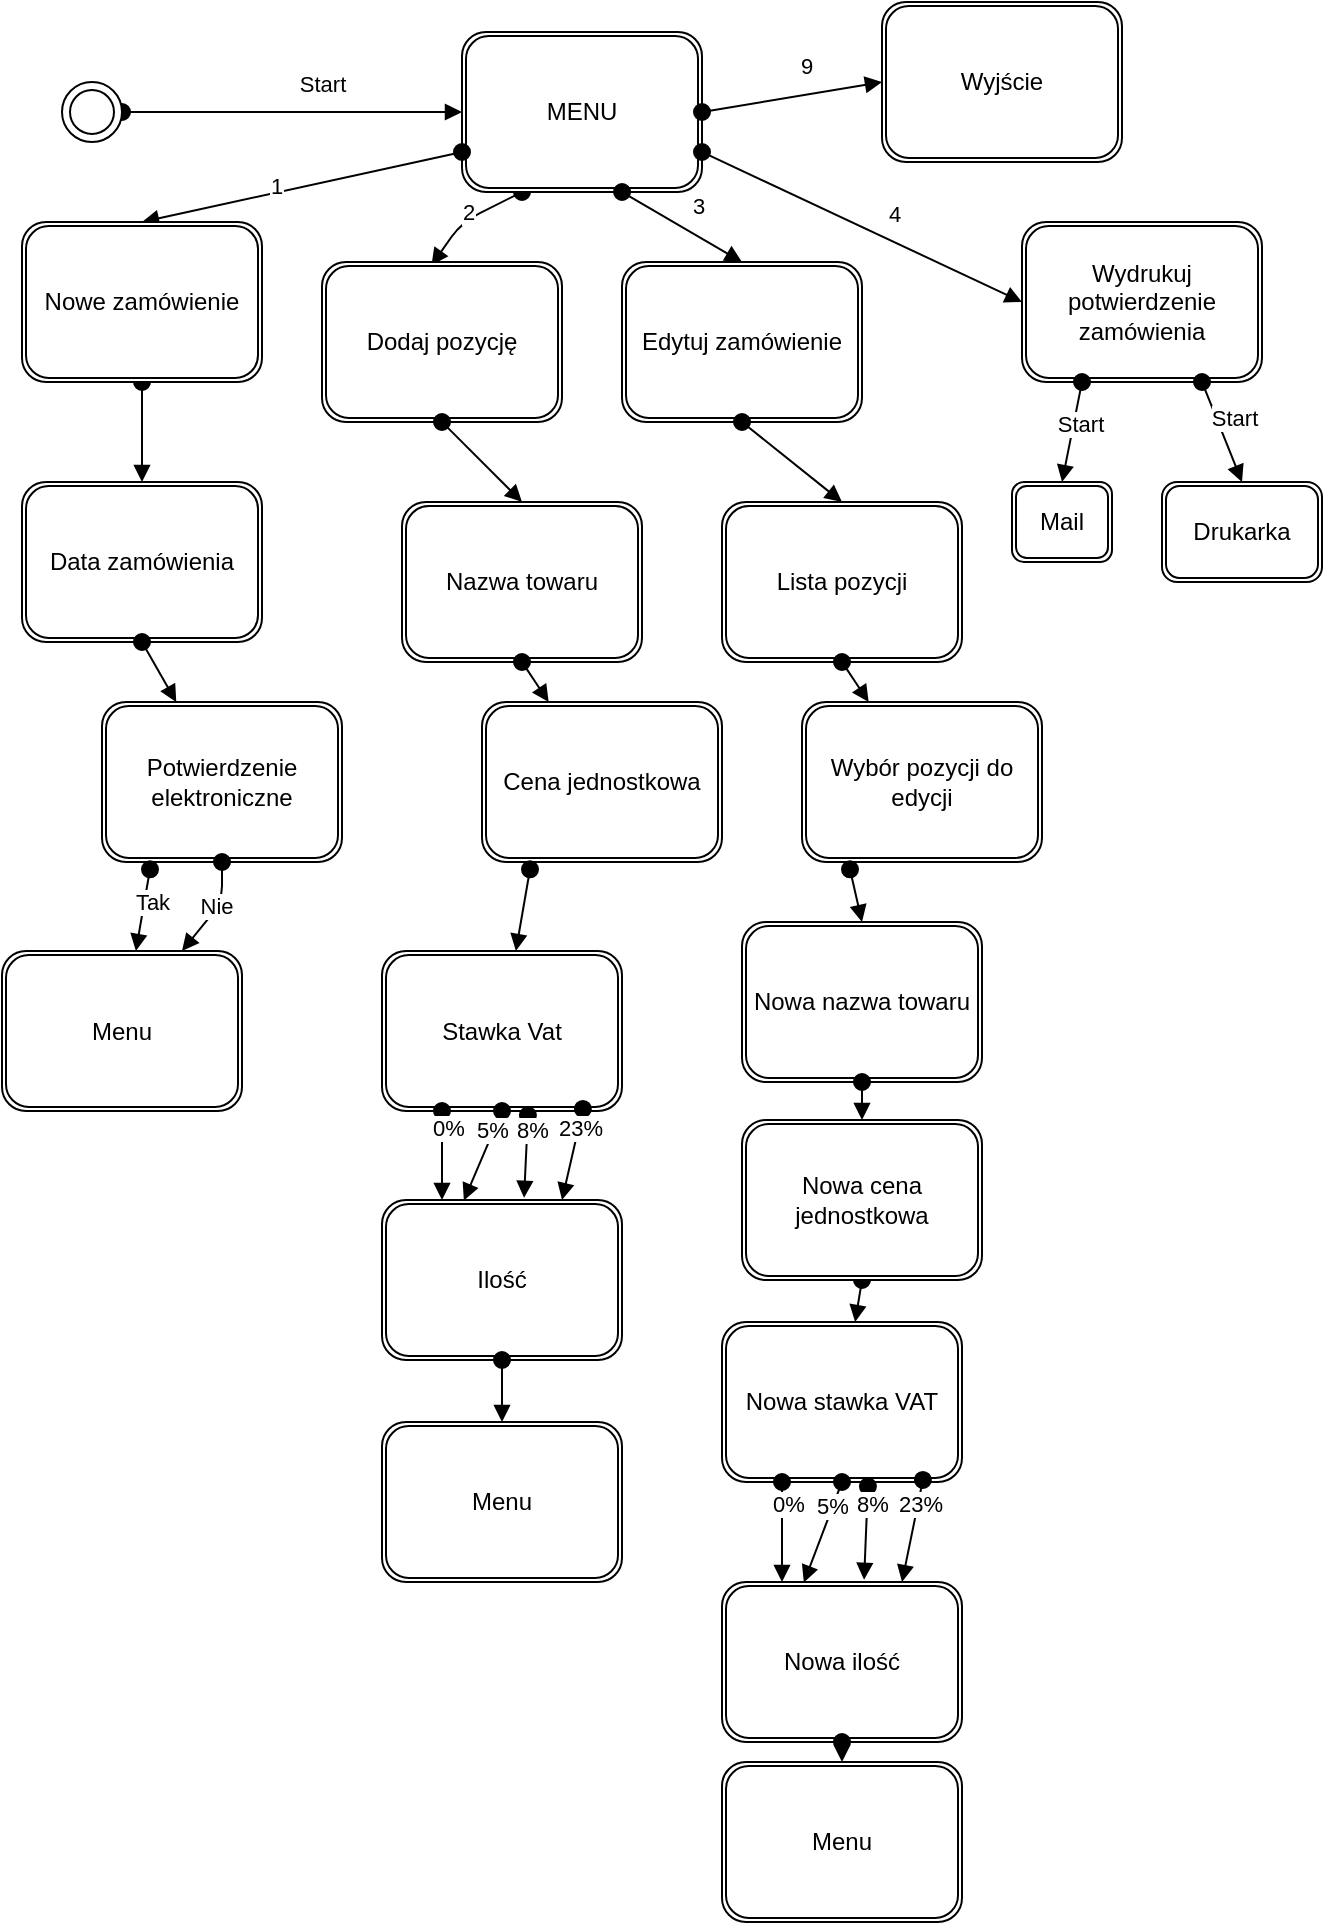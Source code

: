 <mxfile version="10.6.1" type="github"><diagram id="UeWpSWh62gBwn8AzJwOe" name="Page-1"><mxGraphModel dx="2368" dy="1122" grid="1" gridSize="10" guides="1" tooltips="1" connect="1" arrows="1" fold="1" page="1" pageScale="1" pageWidth="827" pageHeight="1169" math="0" shadow="0"><root><mxCell id="0"/><mxCell id="1" parent="0"/><mxCell id="ybpkz1SiC36KKv0Fb8Qk-1" value="Start" style="html=1;verticalAlign=bottom;startArrow=oval;startFill=1;endArrow=block;startSize=8;exitX=1;exitY=0.5;exitDx=0;exitDy=0;" edge="1" parent="1" source="ybpkz1SiC36KKv0Fb8Qk-2" target="ybpkz1SiC36KKv0Fb8Qk-4"><mxGeometry x="0.176" y="5" width="60" relative="1" as="geometry"><mxPoint x="80" y="90" as="sourcePoint"/><mxPoint x="310" y="85" as="targetPoint"/><mxPoint as="offset"/></mxGeometry></mxCell><mxCell id="ybpkz1SiC36KKv0Fb8Qk-2" value="" style="ellipse;shape=doubleEllipse;whiteSpace=wrap;html=1;aspect=fixed;" vertex="1" parent="1"><mxGeometry x="40" y="70" width="30" height="30" as="geometry"/></mxCell><mxCell id="ybpkz1SiC36KKv0Fb8Qk-3" value="2" style="html=1;verticalAlign=bottom;startArrow=oval;startFill=1;endArrow=block;startSize=8;exitX=0.25;exitY=1;exitDx=0;exitDy=0;entryX=0.456;entryY=0.021;entryDx=0;entryDy=0;entryPerimeter=0;" edge="1" parent="1" source="ybpkz1SiC36KKv0Fb8Qk-4" target="ybpkz1SiC36KKv0Fb8Qk-10"><mxGeometry x="0.176" y="5" width="60" relative="1" as="geometry"><mxPoint x="480" y="190" as="sourcePoint"/><mxPoint x="670" y="199.5" as="targetPoint"/><mxPoint as="offset"/><Array as="points"><mxPoint x="240" y="140"/></Array></mxGeometry></mxCell><mxCell id="ybpkz1SiC36KKv0Fb8Qk-4" value="MENU" style="shape=ext;double=1;rounded=1;whiteSpace=wrap;html=1;" vertex="1" parent="1"><mxGeometry x="240" y="45" width="120" height="80" as="geometry"/></mxCell><mxCell id="ybpkz1SiC36KKv0Fb8Qk-5" value="3" style="html=1;verticalAlign=bottom;startArrow=oval;startFill=1;endArrow=block;startSize=8;exitX=0.667;exitY=1;exitDx=0;exitDy=0;exitPerimeter=0;entryX=0.5;entryY=0;entryDx=0;entryDy=0;" edge="1" parent="1" source="ybpkz1SiC36KKv0Fb8Qk-4" target="ybpkz1SiC36KKv0Fb8Qk-11"><mxGeometry x="0.176" y="5" width="60" relative="1" as="geometry"><mxPoint x="490" y="200" as="sourcePoint"/><mxPoint x="680" y="209.5" as="targetPoint"/><mxPoint as="offset"/></mxGeometry></mxCell><mxCell id="ybpkz1SiC36KKv0Fb8Qk-6" value="4" style="html=1;verticalAlign=bottom;startArrow=oval;startFill=1;endArrow=block;startSize=8;exitX=1;exitY=0.75;exitDx=0;exitDy=0;entryX=0;entryY=0.5;entryDx=0;entryDy=0;" edge="1" parent="1" source="ybpkz1SiC36KKv0Fb8Qk-4" target="ybpkz1SiC36KKv0Fb8Qk-12"><mxGeometry x="0.176" y="5" width="60" relative="1" as="geometry"><mxPoint x="500" y="210" as="sourcePoint"/><mxPoint x="690" y="219.5" as="targetPoint"/><mxPoint as="offset"/></mxGeometry></mxCell><mxCell id="ybpkz1SiC36KKv0Fb8Qk-7" value="" style="html=1;verticalAlign=bottom;startArrow=oval;startFill=1;endArrow=block;startSize=8;exitX=0.5;exitY=1;exitDx=0;exitDy=0;" edge="1" parent="1" source="ybpkz1SiC36KKv0Fb8Qk-9" target="ybpkz1SiC36KKv0Fb8Qk-21"><mxGeometry x="0.176" y="5" width="60" relative="1" as="geometry"><mxPoint x="10" y="270" as="sourcePoint"/><mxPoint x="80" y="300" as="targetPoint"/><mxPoint as="offset"/></mxGeometry></mxCell><mxCell id="ybpkz1SiC36KKv0Fb8Qk-8" value="1&lt;br&gt;" style="html=1;verticalAlign=bottom;startArrow=oval;startFill=1;endArrow=block;startSize=8;exitX=0;exitY=0.75;exitDx=0;exitDy=0;entryX=0.5;entryY=0;entryDx=0;entryDy=0;" edge="1" parent="1" source="ybpkz1SiC36KKv0Fb8Qk-4" target="ybpkz1SiC36KKv0Fb8Qk-9"><mxGeometry x="0.176" y="5" width="60" relative="1" as="geometry"><mxPoint x="180" y="200" as="sourcePoint"/><mxPoint x="80" y="180" as="targetPoint"/><mxPoint as="offset"/></mxGeometry></mxCell><mxCell id="ybpkz1SiC36KKv0Fb8Qk-9" value="Nowe zamówienie" style="shape=ext;double=1;rounded=1;whiteSpace=wrap;html=1;" vertex="1" parent="1"><mxGeometry x="20" y="140" width="120" height="80" as="geometry"/></mxCell><mxCell id="ybpkz1SiC36KKv0Fb8Qk-10" value="Dodaj pozycję" style="shape=ext;double=1;rounded=1;whiteSpace=wrap;html=1;" vertex="1" parent="1"><mxGeometry x="170" y="160" width="120" height="80" as="geometry"/></mxCell><mxCell id="ybpkz1SiC36KKv0Fb8Qk-11" value="Edytuj zamówienie" style="shape=ext;double=1;rounded=1;whiteSpace=wrap;html=1;" vertex="1" parent="1"><mxGeometry x="320" y="160" width="120" height="80" as="geometry"/></mxCell><mxCell id="ybpkz1SiC36KKv0Fb8Qk-12" value="Wydrukuj potwierdzenie zamówienia" style="shape=ext;double=1;rounded=1;whiteSpace=wrap;html=1;" vertex="1" parent="1"><mxGeometry x="520" y="140" width="120" height="80" as="geometry"/></mxCell><mxCell id="ybpkz1SiC36KKv0Fb8Qk-13" value="" style="html=1;verticalAlign=bottom;startArrow=oval;startFill=1;endArrow=block;startSize=8;exitX=0.5;exitY=1;exitDx=0;exitDy=0;entryX=0.5;entryY=0;entryDx=0;entryDy=0;" edge="1" parent="1" source="ybpkz1SiC36KKv0Fb8Qk-10" target="ybpkz1SiC36KKv0Fb8Qk-27"><mxGeometry x="0.176" y="5" width="60" relative="1" as="geometry"><mxPoint x="510" y="330" as="sourcePoint"/><mxPoint x="700" y="339.5" as="targetPoint"/><mxPoint as="offset"/></mxGeometry></mxCell><mxCell id="ybpkz1SiC36KKv0Fb8Qk-14" value="" style="html=1;verticalAlign=bottom;startArrow=oval;startFill=1;endArrow=block;startSize=8;exitX=0.5;exitY=1;exitDx=0;exitDy=0;entryX=0.5;entryY=0;entryDx=0;entryDy=0;" edge="1" parent="1" source="ybpkz1SiC36KKv0Fb8Qk-11" target="ybpkz1SiC36KKv0Fb8Qk-40"><mxGeometry x="0.176" y="5" width="60" relative="1" as="geometry"><mxPoint x="520" y="340" as="sourcePoint"/><mxPoint x="710" y="349.5" as="targetPoint"/><mxPoint as="offset"/></mxGeometry></mxCell><mxCell id="ybpkz1SiC36KKv0Fb8Qk-15" value="Start" style="html=1;verticalAlign=bottom;startArrow=oval;startFill=1;endArrow=block;startSize=8;exitX=0.25;exitY=1;exitDx=0;exitDy=0;entryX=0.5;entryY=0;entryDx=0;entryDy=0;" edge="1" parent="1" source="ybpkz1SiC36KKv0Fb8Qk-12" target="ybpkz1SiC36KKv0Fb8Qk-65"><mxGeometry x="0.176" y="5" width="60" relative="1" as="geometry"><mxPoint x="530" y="350" as="sourcePoint"/><mxPoint x="560" y="300" as="targetPoint"/><mxPoint as="offset"/></mxGeometry></mxCell><mxCell id="ybpkz1SiC36KKv0Fb8Qk-16" value="9" style="html=1;verticalAlign=bottom;startArrow=oval;startFill=1;endArrow=block;startSize=8;exitX=1;exitY=0.5;exitDx=0;exitDy=0;entryX=0;entryY=0.5;entryDx=0;entryDy=0;" edge="1" parent="1" source="ybpkz1SiC36KKv0Fb8Qk-4" target="ybpkz1SiC36KKv0Fb8Qk-18"><mxGeometry x="0.176" y="5" width="60" relative="1" as="geometry"><mxPoint x="425" y="65.5" as="sourcePoint"/><mxPoint x="480" y="85" as="targetPoint"/><mxPoint as="offset"/></mxGeometry></mxCell><mxCell id="ybpkz1SiC36KKv0Fb8Qk-18" value="Wyjście" style="shape=ext;double=1;rounded=1;whiteSpace=wrap;html=1;" vertex="1" parent="1"><mxGeometry x="450" y="30" width="120" height="80" as="geometry"/></mxCell><mxCell id="ybpkz1SiC36KKv0Fb8Qk-21" value="Data zamówienia" style="shape=ext;double=1;rounded=1;whiteSpace=wrap;html=1;" vertex="1" parent="1"><mxGeometry x="20" y="270" width="120" height="80" as="geometry"/></mxCell><mxCell id="ybpkz1SiC36KKv0Fb8Qk-22" value="" style="html=1;verticalAlign=bottom;startArrow=oval;startFill=1;endArrow=block;startSize=8;exitX=0.5;exitY=1;exitDx=0;exitDy=0;" edge="1" parent="1" target="ybpkz1SiC36KKv0Fb8Qk-23" source="ybpkz1SiC36KKv0Fb8Qk-21"><mxGeometry x="0.176" y="5" width="60" relative="1" as="geometry"><mxPoint x="80.333" y="369.833" as="sourcePoint"/><mxPoint x="80" y="449.5" as="targetPoint"/><mxPoint as="offset"/></mxGeometry></mxCell><mxCell id="ybpkz1SiC36KKv0Fb8Qk-23" value="Potwierdzenie elektroniczne" style="shape=ext;double=1;rounded=1;whiteSpace=wrap;html=1;" vertex="1" parent="1"><mxGeometry x="60" y="380" width="120" height="80" as="geometry"/></mxCell><mxCell id="ybpkz1SiC36KKv0Fb8Qk-24" value="Tak" style="html=1;verticalAlign=bottom;startArrow=oval;startFill=1;endArrow=block;startSize=8;exitX=0.2;exitY=1.046;exitDx=0;exitDy=0;exitPerimeter=0;" edge="1" parent="1" target="ybpkz1SiC36KKv0Fb8Qk-25" source="ybpkz1SiC36KKv0Fb8Qk-23"><mxGeometry x="0.176" y="5" width="60" relative="1" as="geometry"><mxPoint x="70.333" y="479.833" as="sourcePoint"/><mxPoint x="70" y="559.5" as="targetPoint"/><mxPoint as="offset"/></mxGeometry></mxCell><mxCell id="ybpkz1SiC36KKv0Fb8Qk-25" value="Menu" style="shape=ext;double=1;rounded=1;whiteSpace=wrap;html=1;" vertex="1" parent="1"><mxGeometry x="10" y="504.5" width="120" height="80" as="geometry"/></mxCell><mxCell id="ybpkz1SiC36KKv0Fb8Qk-26" value="Nie" style="html=1;verticalAlign=bottom;startArrow=oval;startFill=1;endArrow=block;startSize=8;exitX=0.5;exitY=1;exitDx=0;exitDy=0;entryX=0.75;entryY=0;entryDx=0;entryDy=0;" edge="1" parent="1" source="ybpkz1SiC36KKv0Fb8Qk-23" target="ybpkz1SiC36KKv0Fb8Qk-25"><mxGeometry x="0.176" y="5" width="60" relative="1" as="geometry"><mxPoint x="93.667" y="473.667" as="sourcePoint"/><mxPoint x="86.763" y="514.5" as="targetPoint"/><mxPoint as="offset"/><Array as="points"><mxPoint x="120" y="480"/></Array></mxGeometry></mxCell><mxCell id="ybpkz1SiC36KKv0Fb8Qk-27" value="Nazwa towaru" style="shape=ext;double=1;rounded=1;whiteSpace=wrap;html=1;" vertex="1" parent="1"><mxGeometry x="210" y="280" width="120" height="80" as="geometry"/></mxCell><mxCell id="ybpkz1SiC36KKv0Fb8Qk-28" value="" style="html=1;verticalAlign=bottom;startArrow=oval;startFill=1;endArrow=block;startSize=8;exitX=0.5;exitY=1;exitDx=0;exitDy=0;" edge="1" parent="1" source="ybpkz1SiC36KKv0Fb8Qk-27" target="ybpkz1SiC36KKv0Fb8Qk-29"><mxGeometry x="0.176" y="5" width="60" relative="1" as="geometry"><mxPoint x="270.333" y="369.833" as="sourcePoint"/><mxPoint x="270" y="449.5" as="targetPoint"/><mxPoint as="offset"/></mxGeometry></mxCell><mxCell id="ybpkz1SiC36KKv0Fb8Qk-29" value="Cena jednostkowa" style="shape=ext;double=1;rounded=1;whiteSpace=wrap;html=1;" vertex="1" parent="1"><mxGeometry x="250" y="380" width="120" height="80" as="geometry"/></mxCell><mxCell id="ybpkz1SiC36KKv0Fb8Qk-30" value="" style="html=1;verticalAlign=bottom;startArrow=oval;startFill=1;endArrow=block;startSize=8;exitX=0.2;exitY=1.046;exitDx=0;exitDy=0;exitPerimeter=0;" edge="1" parent="1" source="ybpkz1SiC36KKv0Fb8Qk-29" target="ybpkz1SiC36KKv0Fb8Qk-31"><mxGeometry x="-0.221" y="3" width="60" relative="1" as="geometry"><mxPoint x="260.333" y="479.833" as="sourcePoint"/><mxPoint x="260" y="559.5" as="targetPoint"/><mxPoint as="offset"/></mxGeometry></mxCell><mxCell id="ybpkz1SiC36KKv0Fb8Qk-31" value="Stawka Vat" style="shape=ext;double=1;rounded=1;whiteSpace=wrap;html=1;" vertex="1" parent="1"><mxGeometry x="200" y="504.5" width="120" height="80" as="geometry"/></mxCell><mxCell id="ybpkz1SiC36KKv0Fb8Qk-33" value="0%" style="html=1;verticalAlign=bottom;startArrow=oval;startFill=1;endArrow=block;startSize=8;exitX=0.25;exitY=1;exitDx=0;exitDy=0;entryX=0.25;entryY=0;entryDx=0;entryDy=0;" edge="1" parent="1" source="ybpkz1SiC36KKv0Fb8Qk-31" target="ybpkz1SiC36KKv0Fb8Qk-37"><mxGeometry x="-0.221" y="3" width="60" relative="1" as="geometry"><mxPoint x="203.5" y="600.1" as="sourcePoint"/><mxPoint x="196.422" y="641" as="targetPoint"/><mxPoint as="offset"/></mxGeometry></mxCell><mxCell id="ybpkz1SiC36KKv0Fb8Qk-34" value="5%" style="html=1;verticalAlign=bottom;startArrow=oval;startFill=1;endArrow=block;startSize=8;entryX=0.341;entryY=0.003;entryDx=0;entryDy=0;entryPerimeter=0;exitX=0.5;exitY=1;exitDx=0;exitDy=0;" edge="1" parent="1" source="ybpkz1SiC36KKv0Fb8Qk-31" target="ybpkz1SiC36KKv0Fb8Qk-37"><mxGeometry x="-0.221" y="3" width="60" relative="1" as="geometry"><mxPoint x="213.5" y="610.1" as="sourcePoint"/><mxPoint x="206.422" y="651" as="targetPoint"/><mxPoint as="offset"/></mxGeometry></mxCell><mxCell id="ybpkz1SiC36KKv0Fb8Qk-35" value="8%" style="html=1;verticalAlign=bottom;startArrow=oval;startFill=1;endArrow=block;startSize=8;exitX=0.608;exitY=1.027;exitDx=0;exitDy=0;exitPerimeter=0;entryX=0.592;entryY=-0.014;entryDx=0;entryDy=0;entryPerimeter=0;" edge="1" parent="1" source="ybpkz1SiC36KKv0Fb8Qk-31" target="ybpkz1SiC36KKv0Fb8Qk-37"><mxGeometry x="-0.221" y="3" width="60" relative="1" as="geometry"><mxPoint x="223.5" y="620.1" as="sourcePoint"/><mxPoint x="216.422" y="661" as="targetPoint"/><mxPoint as="offset"/></mxGeometry></mxCell><mxCell id="ybpkz1SiC36KKv0Fb8Qk-36" value="23%" style="html=1;verticalAlign=bottom;startArrow=oval;startFill=1;endArrow=block;startSize=8;exitX=0.837;exitY=0.987;exitDx=0;exitDy=0;exitPerimeter=0;entryX=0.75;entryY=0;entryDx=0;entryDy=0;" edge="1" parent="1" source="ybpkz1SiC36KKv0Fb8Qk-31" target="ybpkz1SiC36KKv0Fb8Qk-37"><mxGeometry x="-0.221" y="3" width="60" relative="1" as="geometry"><mxPoint x="233.5" y="630.1" as="sourcePoint"/><mxPoint x="226.422" y="671" as="targetPoint"/><mxPoint as="offset"/></mxGeometry></mxCell><mxCell id="ybpkz1SiC36KKv0Fb8Qk-37" value="Ilość" style="shape=ext;double=1;rounded=1;whiteSpace=wrap;html=1;" vertex="1" parent="1"><mxGeometry x="200" y="629" width="120" height="80" as="geometry"/></mxCell><mxCell id="ybpkz1SiC36KKv0Fb8Qk-38" value="Menu" style="shape=ext;double=1;rounded=1;whiteSpace=wrap;html=1;" vertex="1" parent="1"><mxGeometry x="200" y="740" width="120" height="80" as="geometry"/></mxCell><mxCell id="ybpkz1SiC36KKv0Fb8Qk-39" value="" style="html=1;verticalAlign=bottom;startArrow=oval;startFill=1;endArrow=block;startSize=8;exitX=0.5;exitY=1;exitDx=0;exitDy=0;entryX=0.5;entryY=0;entryDx=0;entryDy=0;" edge="1" parent="1" source="ybpkz1SiC36KKv0Fb8Qk-37" target="ybpkz1SiC36KKv0Fb8Qk-38"><mxGeometry x="-0.221" y="3" width="60" relative="1" as="geometry"><mxPoint x="365.286" y="694.071" as="sourcePoint"/><mxPoint x="355" y="739.786" as="targetPoint"/><mxPoint as="offset"/></mxGeometry></mxCell><mxCell id="ybpkz1SiC36KKv0Fb8Qk-40" value="Lista pozycji" style="shape=ext;double=1;rounded=1;whiteSpace=wrap;html=1;" vertex="1" parent="1"><mxGeometry x="370" y="280" width="120" height="80" as="geometry"/></mxCell><mxCell id="ybpkz1SiC36KKv0Fb8Qk-41" value="" style="html=1;verticalAlign=bottom;startArrow=oval;startFill=1;endArrow=block;startSize=8;exitX=0.5;exitY=1;exitDx=0;exitDy=0;" edge="1" parent="1" source="ybpkz1SiC36KKv0Fb8Qk-40" target="ybpkz1SiC36KKv0Fb8Qk-42"><mxGeometry x="0.176" y="5" width="60" relative="1" as="geometry"><mxPoint x="430.333" y="369.833" as="sourcePoint"/><mxPoint x="430" y="449.5" as="targetPoint"/><mxPoint as="offset"/></mxGeometry></mxCell><mxCell id="ybpkz1SiC36KKv0Fb8Qk-42" value="Wybór pozycji do edycji" style="shape=ext;double=1;rounded=1;whiteSpace=wrap;html=1;" vertex="1" parent="1"><mxGeometry x="410" y="380" width="120" height="80" as="geometry"/></mxCell><mxCell id="ybpkz1SiC36KKv0Fb8Qk-43" value="" style="html=1;verticalAlign=bottom;startArrow=oval;startFill=1;endArrow=block;startSize=8;exitX=0.2;exitY=1.046;exitDx=0;exitDy=0;exitPerimeter=0;entryX=0.5;entryY=0;entryDx=0;entryDy=0;" edge="1" parent="1" source="ybpkz1SiC36KKv0Fb8Qk-42" target="ybpkz1SiC36KKv0Fb8Qk-52"><mxGeometry x="-0.221" y="3" width="60" relative="1" as="geometry"><mxPoint x="420.333" y="479.833" as="sourcePoint"/><mxPoint x="426.957" y="504.5" as="targetPoint"/><mxPoint as="offset"/></mxGeometry></mxCell><mxCell id="ybpkz1SiC36KKv0Fb8Qk-52" value="Nowa nazwa towaru" style="shape=ext;double=1;rounded=1;whiteSpace=wrap;html=1;" vertex="1" parent="1"><mxGeometry x="380" y="490" width="120" height="80" as="geometry"/></mxCell><mxCell id="ybpkz1SiC36KKv0Fb8Qk-53" value="" style="html=1;verticalAlign=bottom;startArrow=oval;startFill=1;endArrow=block;startSize=8;exitX=0.5;exitY=1;exitDx=0;exitDy=0;entryX=0.5;entryY=0;entryDx=0;entryDy=0;" edge="1" parent="1" source="ybpkz1SiC36KKv0Fb8Qk-52" target="ybpkz1SiC36KKv0Fb8Qk-63"><mxGeometry x="0.176" y="5" width="60" relative="1" as="geometry"><mxPoint x="440.333" y="594.333" as="sourcePoint"/><mxPoint x="453.333" y="604.5" as="targetPoint"/><mxPoint as="offset"/></mxGeometry></mxCell><mxCell id="ybpkz1SiC36KKv0Fb8Qk-54" value="" style="html=1;verticalAlign=bottom;startArrow=oval;startFill=1;endArrow=block;startSize=8;exitX=0.5;exitY=1;exitDx=0;exitDy=0;" edge="1" parent="1" target="ybpkz1SiC36KKv0Fb8Qk-55" source="ybpkz1SiC36KKv0Fb8Qk-63"><mxGeometry x="-0.221" y="3" width="60" relative="1" as="geometry"><mxPoint x="444" y="688.5" as="sourcePoint"/><mxPoint x="430" y="784" as="targetPoint"/><mxPoint as="offset"/></mxGeometry></mxCell><mxCell id="ybpkz1SiC36KKv0Fb8Qk-55" value="Nowa stawka VAT" style="shape=ext;double=1;rounded=1;whiteSpace=wrap;html=1;" vertex="1" parent="1"><mxGeometry x="370" y="690" width="120" height="80" as="geometry"/></mxCell><mxCell id="ybpkz1SiC36KKv0Fb8Qk-56" value="0%" style="html=1;verticalAlign=bottom;startArrow=oval;startFill=1;endArrow=block;startSize=8;exitX=0.25;exitY=1;exitDx=0;exitDy=0;entryX=0.25;entryY=0;entryDx=0;entryDy=0;" edge="1" parent="1" source="ybpkz1SiC36KKv0Fb8Qk-55" target="ybpkz1SiC36KKv0Fb8Qk-60"><mxGeometry x="-0.221" y="3" width="60" relative="1" as="geometry"><mxPoint x="373.5" y="824.6" as="sourcePoint"/><mxPoint x="366.422" y="865.5" as="targetPoint"/><mxPoint as="offset"/></mxGeometry></mxCell><mxCell id="ybpkz1SiC36KKv0Fb8Qk-57" value="5%" style="html=1;verticalAlign=bottom;startArrow=oval;startFill=1;endArrow=block;startSize=8;entryX=0.341;entryY=0.003;entryDx=0;entryDy=0;entryPerimeter=0;exitX=0.5;exitY=1;exitDx=0;exitDy=0;" edge="1" parent="1" source="ybpkz1SiC36KKv0Fb8Qk-55" target="ybpkz1SiC36KKv0Fb8Qk-60"><mxGeometry x="-0.221" y="3" width="60" relative="1" as="geometry"><mxPoint x="383.5" y="834.6" as="sourcePoint"/><mxPoint x="376.422" y="875.5" as="targetPoint"/><mxPoint as="offset"/></mxGeometry></mxCell><mxCell id="ybpkz1SiC36KKv0Fb8Qk-58" value="8%" style="html=1;verticalAlign=bottom;startArrow=oval;startFill=1;endArrow=block;startSize=8;exitX=0.608;exitY=1.027;exitDx=0;exitDy=0;exitPerimeter=0;entryX=0.592;entryY=-0.014;entryDx=0;entryDy=0;entryPerimeter=0;" edge="1" parent="1" source="ybpkz1SiC36KKv0Fb8Qk-55" target="ybpkz1SiC36KKv0Fb8Qk-60"><mxGeometry x="-0.221" y="3" width="60" relative="1" as="geometry"><mxPoint x="393.5" y="844.6" as="sourcePoint"/><mxPoint x="386.422" y="885.5" as="targetPoint"/><mxPoint as="offset"/></mxGeometry></mxCell><mxCell id="ybpkz1SiC36KKv0Fb8Qk-59" value="23%" style="html=1;verticalAlign=bottom;startArrow=oval;startFill=1;endArrow=block;startSize=8;exitX=0.837;exitY=0.987;exitDx=0;exitDy=0;exitPerimeter=0;entryX=0.75;entryY=0;entryDx=0;entryDy=0;" edge="1" parent="1" source="ybpkz1SiC36KKv0Fb8Qk-55" target="ybpkz1SiC36KKv0Fb8Qk-60"><mxGeometry x="-0.221" y="3" width="60" relative="1" as="geometry"><mxPoint x="403.5" y="854.6" as="sourcePoint"/><mxPoint x="396.422" y="895.5" as="targetPoint"/><mxPoint as="offset"/></mxGeometry></mxCell><mxCell id="ybpkz1SiC36KKv0Fb8Qk-60" value="Nowa ilość" style="shape=ext;double=1;rounded=1;whiteSpace=wrap;html=1;" vertex="1" parent="1"><mxGeometry x="370" y="820" width="120" height="80" as="geometry"/></mxCell><mxCell id="ybpkz1SiC36KKv0Fb8Qk-61" value="Menu" style="shape=ext;double=1;rounded=1;whiteSpace=wrap;html=1;" vertex="1" parent="1"><mxGeometry x="370" y="910" width="120" height="80" as="geometry"/></mxCell><mxCell id="ybpkz1SiC36KKv0Fb8Qk-62" value="" style="html=1;verticalAlign=bottom;startArrow=oval;startFill=1;endArrow=block;startSize=8;exitX=0.5;exitY=1;exitDx=0;exitDy=0;entryX=0.5;entryY=0;entryDx=0;entryDy=0;" edge="1" parent="1" source="ybpkz1SiC36KKv0Fb8Qk-60" target="ybpkz1SiC36KKv0Fb8Qk-61"><mxGeometry x="-0.221" y="3" width="60" relative="1" as="geometry"><mxPoint x="535.286" y="918.571" as="sourcePoint"/><mxPoint x="525" y="964.286" as="targetPoint"/><mxPoint as="offset"/></mxGeometry></mxCell><mxCell id="ybpkz1SiC36KKv0Fb8Qk-63" value="Nowa cena jednostkowa" style="shape=ext;double=1;rounded=1;whiteSpace=wrap;html=1;" vertex="1" parent="1"><mxGeometry x="380" y="589" width="120" height="80" as="geometry"/></mxCell><mxCell id="ybpkz1SiC36KKv0Fb8Qk-64" value="Start" style="html=1;verticalAlign=bottom;startArrow=oval;startFill=1;endArrow=block;startSize=8;exitX=0.75;exitY=1;exitDx=0;exitDy=0;entryX=0.5;entryY=0;entryDx=0;entryDy=0;" edge="1" parent="1" source="ybpkz1SiC36KKv0Fb8Qk-12" target="ybpkz1SiC36KKv0Fb8Qk-66"><mxGeometry x="0.176" y="5" width="60" relative="1" as="geometry"><mxPoint x="560" y="230" as="sourcePoint"/><mxPoint x="640" y="290" as="targetPoint"/><mxPoint as="offset"/></mxGeometry></mxCell><mxCell id="ybpkz1SiC36KKv0Fb8Qk-65" value="Mail" style="shape=ext;double=1;rounded=1;whiteSpace=wrap;html=1;" vertex="1" parent="1"><mxGeometry x="515" y="270" width="50" height="40" as="geometry"/></mxCell><mxCell id="ybpkz1SiC36KKv0Fb8Qk-66" value="Drukarka&lt;br&gt;" style="shape=ext;double=1;rounded=1;whiteSpace=wrap;html=1;" vertex="1" parent="1"><mxGeometry x="590" y="270" width="80" height="50" as="geometry"/></mxCell></root></mxGraphModel></diagram></mxfile>